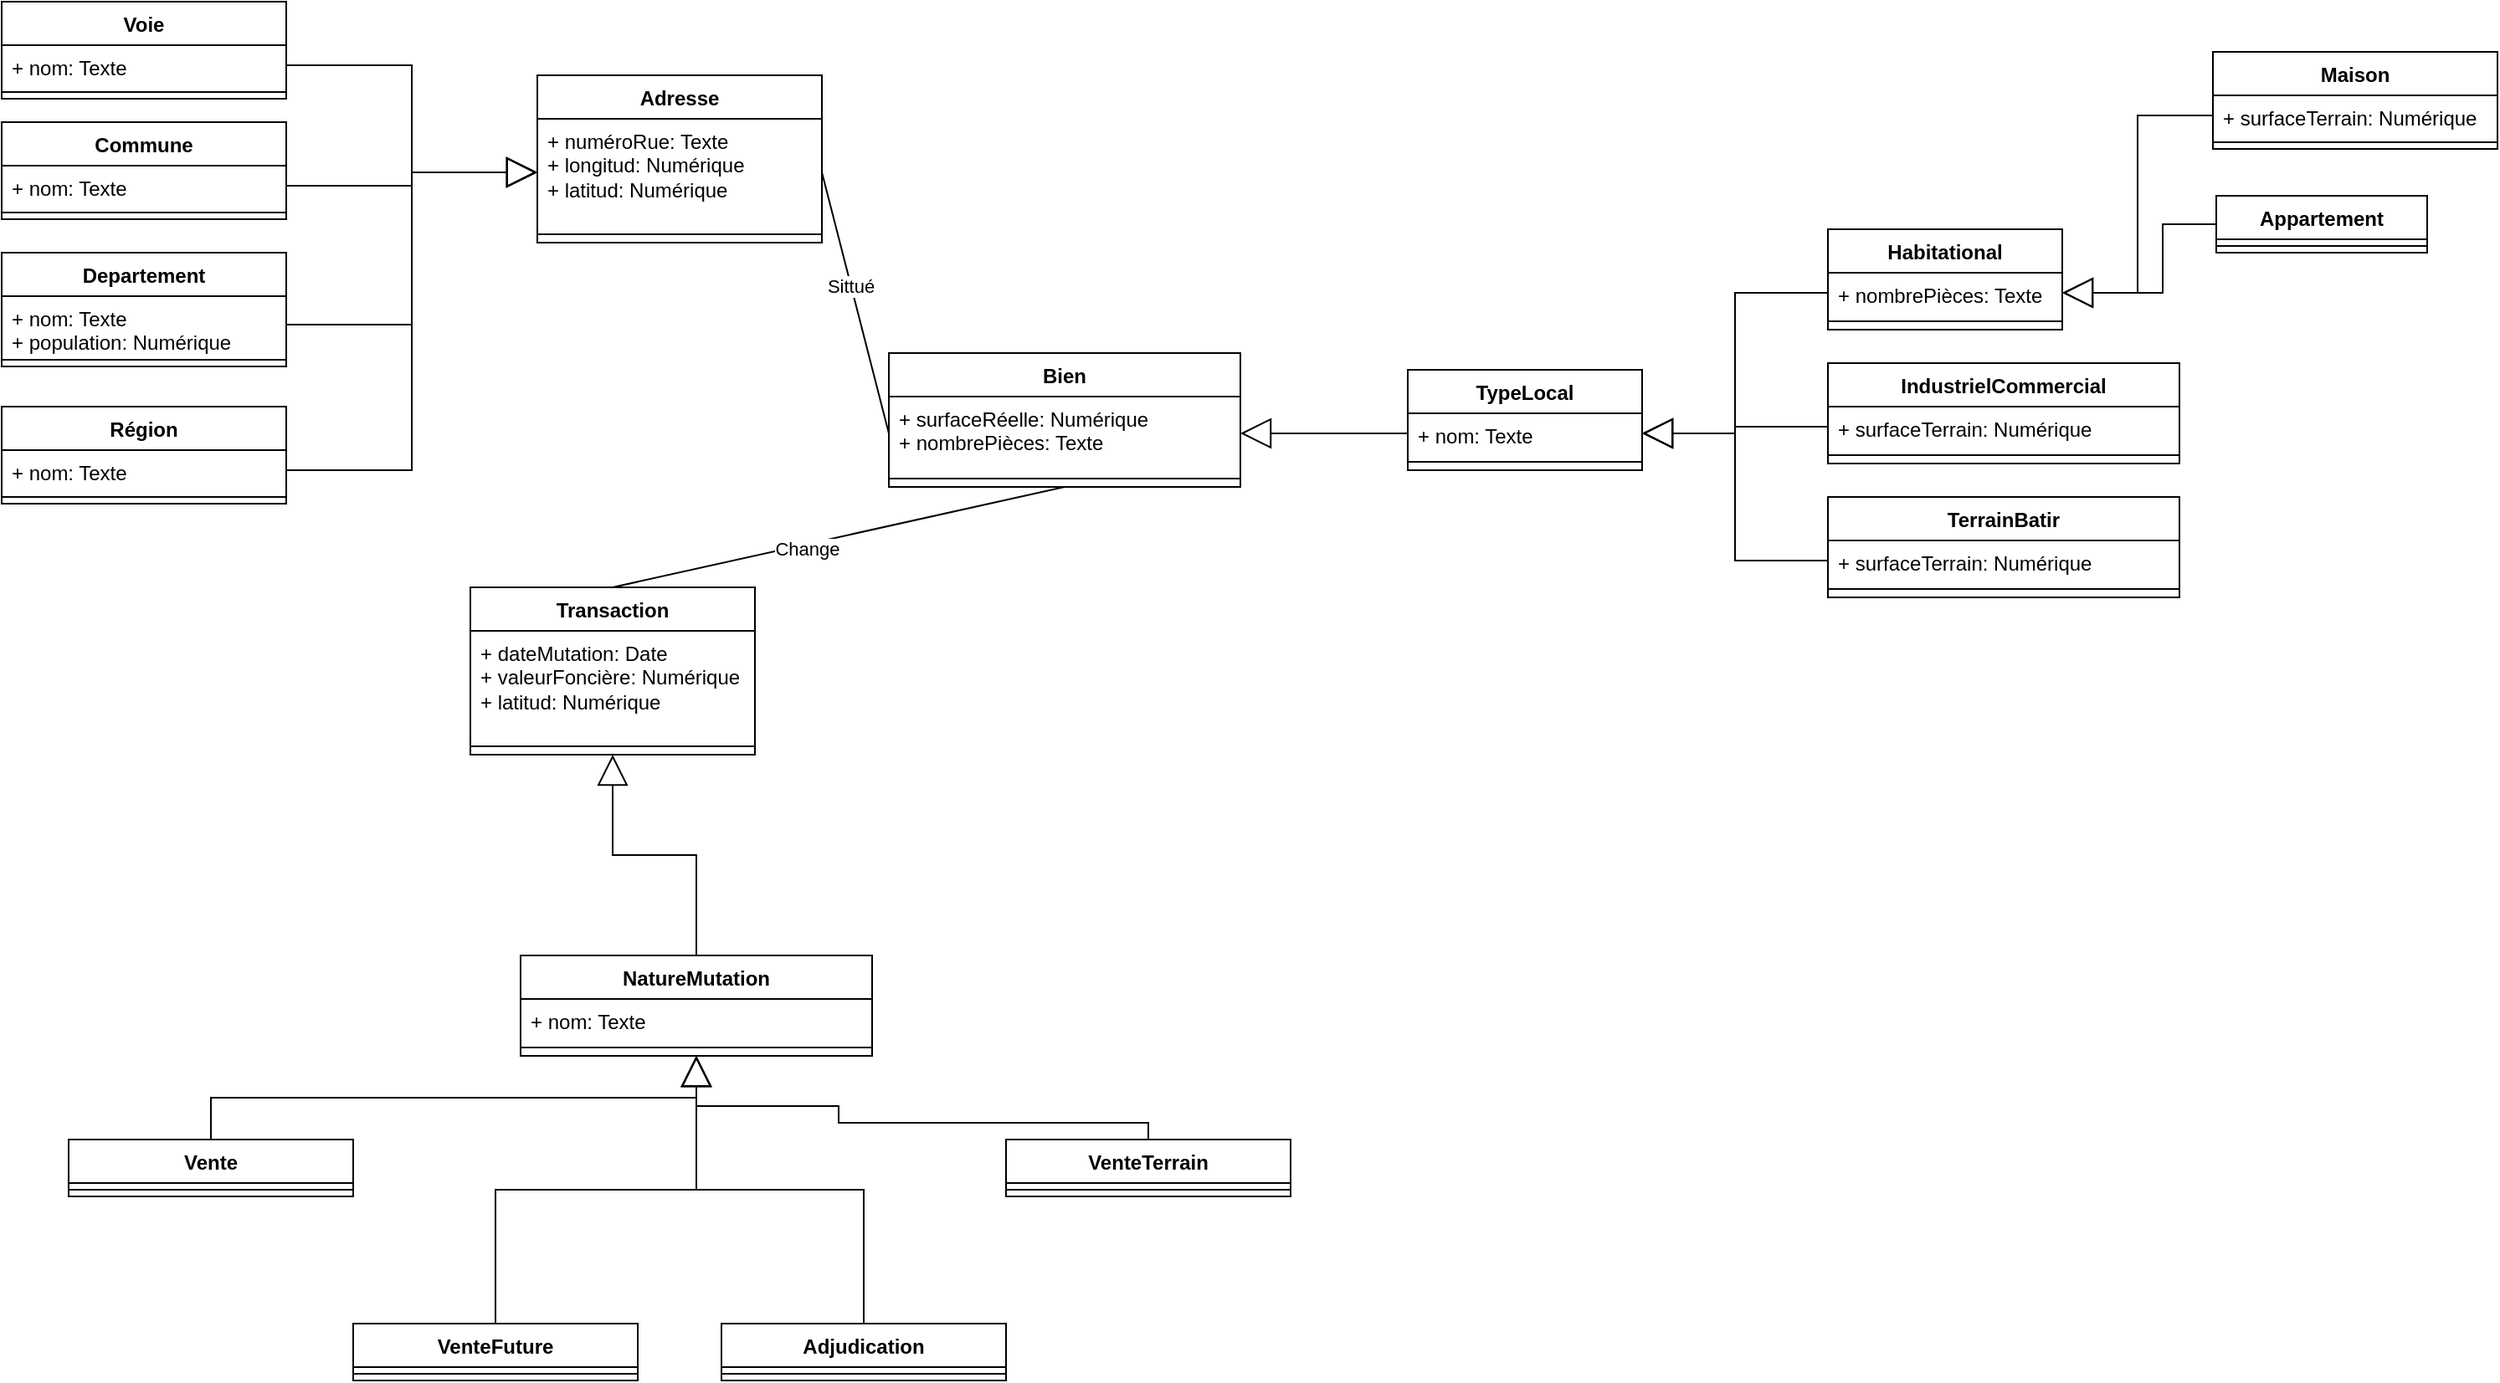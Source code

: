 <mxfile version="21.0.4" type="github">
  <diagram id="C5RBs43oDa-KdzZeNtuy" name="Page-1">
    <mxGraphModel dx="2802" dy="1067" grid="1" gridSize="10" guides="1" tooltips="1" connect="1" arrows="1" fold="1" page="1" pageScale="1" pageWidth="827" pageHeight="1169" math="0" shadow="0">
      <root>
        <mxCell id="WIyWlLk6GJQsqaUBKTNV-0" />
        <mxCell id="WIyWlLk6GJQsqaUBKTNV-1" parent="WIyWlLk6GJQsqaUBKTNV-0" />
        <mxCell id="zvFiyfZQ2bwcgoLFCZvI-0" value="Bien" style="swimlane;fontStyle=1;align=center;verticalAlign=top;childLayout=stackLayout;horizontal=1;startSize=26;horizontalStack=0;resizeParent=1;resizeParentMax=0;resizeLast=0;collapsible=1;marginBottom=0;whiteSpace=wrap;html=1;" vertex="1" parent="WIyWlLk6GJQsqaUBKTNV-1">
          <mxGeometry x="480" y="300" width="210" height="80" as="geometry" />
        </mxCell>
        <mxCell id="zvFiyfZQ2bwcgoLFCZvI-1" value="&lt;div&gt;+ surfaceRéelle: Numérique&lt;/div&gt;&lt;div&gt;+ nombrePièces: Texte&lt;br&gt;&lt;/div&gt;" style="text;strokeColor=none;fillColor=none;align=left;verticalAlign=top;spacingLeft=4;spacingRight=4;overflow=hidden;rotatable=0;points=[[0,0.5],[1,0.5]];portConstraint=eastwest;whiteSpace=wrap;html=1;" vertex="1" parent="zvFiyfZQ2bwcgoLFCZvI-0">
          <mxGeometry y="26" width="210" height="44" as="geometry" />
        </mxCell>
        <mxCell id="zvFiyfZQ2bwcgoLFCZvI-2" value="" style="line;strokeWidth=1;fillColor=none;align=left;verticalAlign=middle;spacingTop=-1;spacingLeft=3;spacingRight=3;rotatable=0;labelPosition=right;points=[];portConstraint=eastwest;strokeColor=inherit;" vertex="1" parent="zvFiyfZQ2bwcgoLFCZvI-0">
          <mxGeometry y="70" width="210" height="10" as="geometry" />
        </mxCell>
        <mxCell id="zvFiyfZQ2bwcgoLFCZvI-20" value="IndustrielCommercial" style="swimlane;fontStyle=1;align=center;verticalAlign=top;childLayout=stackLayout;horizontal=1;startSize=26;horizontalStack=0;resizeParent=1;resizeParentMax=0;resizeLast=0;collapsible=1;marginBottom=0;whiteSpace=wrap;html=1;" vertex="1" parent="WIyWlLk6GJQsqaUBKTNV-1">
          <mxGeometry x="1041" y="306" width="210" height="60" as="geometry" />
        </mxCell>
        <mxCell id="zvFiyfZQ2bwcgoLFCZvI-21" value="&lt;div&gt;+ surfaceTerrain: Numérique&lt;/div&gt;&lt;div&gt;&lt;br&gt;&lt;/div&gt;&lt;div&gt;&lt;br&gt;&lt;br&gt;&lt;/div&gt;" style="text;strokeColor=none;fillColor=none;align=left;verticalAlign=top;spacingLeft=4;spacingRight=4;overflow=hidden;rotatable=0;points=[[0,0.5],[1,0.5]];portConstraint=eastwest;whiteSpace=wrap;html=1;" vertex="1" parent="zvFiyfZQ2bwcgoLFCZvI-20">
          <mxGeometry y="26" width="210" height="24" as="geometry" />
        </mxCell>
        <mxCell id="zvFiyfZQ2bwcgoLFCZvI-22" value="" style="line;strokeWidth=1;fillColor=none;align=left;verticalAlign=middle;spacingTop=-1;spacingLeft=3;spacingRight=3;rotatable=0;labelPosition=right;points=[];portConstraint=eastwest;strokeColor=inherit;" vertex="1" parent="zvFiyfZQ2bwcgoLFCZvI-20">
          <mxGeometry y="50" width="210" height="10" as="geometry" />
        </mxCell>
        <mxCell id="zvFiyfZQ2bwcgoLFCZvI-23" value="Habitational" style="swimlane;fontStyle=1;align=center;verticalAlign=top;childLayout=stackLayout;horizontal=1;startSize=26;horizontalStack=0;resizeParent=1;resizeParentMax=0;resizeLast=0;collapsible=1;marginBottom=0;whiteSpace=wrap;html=1;" vertex="1" parent="WIyWlLk6GJQsqaUBKTNV-1">
          <mxGeometry x="1041" y="226" width="140" height="60" as="geometry" />
        </mxCell>
        <mxCell id="zvFiyfZQ2bwcgoLFCZvI-24" value="+ nombrePièces: Texte" style="text;strokeColor=none;fillColor=none;align=left;verticalAlign=top;spacingLeft=4;spacingRight=4;overflow=hidden;rotatable=0;points=[[0,0.5],[1,0.5]];portConstraint=eastwest;whiteSpace=wrap;html=1;" vertex="1" parent="zvFiyfZQ2bwcgoLFCZvI-23">
          <mxGeometry y="26" width="140" height="24" as="geometry" />
        </mxCell>
        <mxCell id="zvFiyfZQ2bwcgoLFCZvI-25" value="" style="line;strokeWidth=1;fillColor=none;align=left;verticalAlign=middle;spacingTop=-1;spacingLeft=3;spacingRight=3;rotatable=0;labelPosition=right;points=[];portConstraint=eastwest;strokeColor=inherit;" vertex="1" parent="zvFiyfZQ2bwcgoLFCZvI-23">
          <mxGeometry y="50" width="140" height="10" as="geometry" />
        </mxCell>
        <mxCell id="zvFiyfZQ2bwcgoLFCZvI-26" value="Appartement" style="swimlane;fontStyle=1;align=center;verticalAlign=top;childLayout=stackLayout;horizontal=1;startSize=26;horizontalStack=0;resizeParent=1;resizeParentMax=0;resizeLast=0;collapsible=1;marginBottom=0;whiteSpace=wrap;html=1;" vertex="1" parent="WIyWlLk6GJQsqaUBKTNV-1">
          <mxGeometry x="1273" y="206" width="126" height="34" as="geometry" />
        </mxCell>
        <mxCell id="zvFiyfZQ2bwcgoLFCZvI-28" value="" style="line;strokeWidth=1;fillColor=none;align=left;verticalAlign=middle;spacingTop=-1;spacingLeft=3;spacingRight=3;rotatable=0;labelPosition=right;points=[];portConstraint=eastwest;strokeColor=inherit;" vertex="1" parent="zvFiyfZQ2bwcgoLFCZvI-26">
          <mxGeometry y="26" width="126" height="8" as="geometry" />
        </mxCell>
        <mxCell id="zvFiyfZQ2bwcgoLFCZvI-33" value="Adresse" style="swimlane;fontStyle=1;align=center;verticalAlign=top;childLayout=stackLayout;horizontal=1;startSize=26;horizontalStack=0;resizeParent=1;resizeParentMax=0;resizeLast=0;collapsible=1;marginBottom=0;whiteSpace=wrap;html=1;" vertex="1" parent="WIyWlLk6GJQsqaUBKTNV-1">
          <mxGeometry x="270" y="134" width="170" height="100" as="geometry" />
        </mxCell>
        <mxCell id="zvFiyfZQ2bwcgoLFCZvI-34" value="&lt;div&gt;+ numéroRue: Texte&lt;br&gt;&lt;/div&gt;&lt;div&gt;+ longitud: Numérique&lt;/div&gt;&lt;div&gt;+ latitud: Numérique&lt;br&gt;&lt;/div&gt;" style="text;strokeColor=none;fillColor=none;align=left;verticalAlign=top;spacingLeft=4;spacingRight=4;overflow=hidden;rotatable=0;points=[[0,0.5],[1,0.5]];portConstraint=eastwest;whiteSpace=wrap;html=1;" vertex="1" parent="zvFiyfZQ2bwcgoLFCZvI-33">
          <mxGeometry y="26" width="170" height="64" as="geometry" />
        </mxCell>
        <mxCell id="zvFiyfZQ2bwcgoLFCZvI-35" value="" style="line;strokeWidth=1;fillColor=none;align=left;verticalAlign=middle;spacingTop=-1;spacingLeft=3;spacingRight=3;rotatable=0;labelPosition=right;points=[];portConstraint=eastwest;strokeColor=inherit;" vertex="1" parent="zvFiyfZQ2bwcgoLFCZvI-33">
          <mxGeometry y="90" width="170" height="10" as="geometry" />
        </mxCell>
        <mxCell id="zvFiyfZQ2bwcgoLFCZvI-36" value="NatureMutation" style="swimlane;fontStyle=1;align=center;verticalAlign=top;childLayout=stackLayout;horizontal=1;startSize=26;horizontalStack=0;resizeParent=1;resizeParentMax=0;resizeLast=0;collapsible=1;marginBottom=0;whiteSpace=wrap;html=1;" vertex="1" parent="WIyWlLk6GJQsqaUBKTNV-1">
          <mxGeometry x="260" y="660" width="210" height="60" as="geometry" />
        </mxCell>
        <mxCell id="zvFiyfZQ2bwcgoLFCZvI-37" value="&lt;div&gt;+ nom: Texte&lt;br&gt;&lt;/div&gt;&lt;div&gt;&lt;br&gt;&lt;/div&gt;&lt;div&gt;&lt;br&gt;&lt;br&gt;&lt;/div&gt;" style="text;strokeColor=none;fillColor=none;align=left;verticalAlign=top;spacingLeft=4;spacingRight=4;overflow=hidden;rotatable=0;points=[[0,0.5],[1,0.5]];portConstraint=eastwest;whiteSpace=wrap;html=1;" vertex="1" parent="zvFiyfZQ2bwcgoLFCZvI-36">
          <mxGeometry y="26" width="210" height="24" as="geometry" />
        </mxCell>
        <mxCell id="zvFiyfZQ2bwcgoLFCZvI-38" value="" style="line;strokeWidth=1;fillColor=none;align=left;verticalAlign=middle;spacingTop=-1;spacingLeft=3;spacingRight=3;rotatable=0;labelPosition=right;points=[];portConstraint=eastwest;strokeColor=inherit;" vertex="1" parent="zvFiyfZQ2bwcgoLFCZvI-36">
          <mxGeometry y="50" width="210" height="10" as="geometry" />
        </mxCell>
        <mxCell id="zvFiyfZQ2bwcgoLFCZvI-39" value="Commune" style="swimlane;fontStyle=1;align=center;verticalAlign=top;childLayout=stackLayout;horizontal=1;startSize=26;horizontalStack=0;resizeParent=1;resizeParentMax=0;resizeLast=0;collapsible=1;marginBottom=0;whiteSpace=wrap;html=1;" vertex="1" parent="WIyWlLk6GJQsqaUBKTNV-1">
          <mxGeometry x="-50" y="162" width="170" height="58" as="geometry" />
        </mxCell>
        <mxCell id="zvFiyfZQ2bwcgoLFCZvI-40" value="&lt;div&gt;+ nom: Texte&lt;br&gt;&lt;/div&gt;&lt;div&gt;&lt;br&gt;&lt;/div&gt;&lt;div&gt;&lt;br&gt;&lt;/div&gt;" style="text;strokeColor=none;fillColor=none;align=left;verticalAlign=top;spacingLeft=4;spacingRight=4;overflow=hidden;rotatable=0;points=[[0,0.5],[1,0.5]];portConstraint=eastwest;whiteSpace=wrap;html=1;" vertex="1" parent="zvFiyfZQ2bwcgoLFCZvI-39">
          <mxGeometry y="26" width="170" height="24" as="geometry" />
        </mxCell>
        <mxCell id="zvFiyfZQ2bwcgoLFCZvI-41" value="" style="line;strokeWidth=1;fillColor=none;align=left;verticalAlign=middle;spacingTop=-1;spacingLeft=3;spacingRight=3;rotatable=0;labelPosition=right;points=[];portConstraint=eastwest;strokeColor=inherit;" vertex="1" parent="zvFiyfZQ2bwcgoLFCZvI-39">
          <mxGeometry y="50" width="170" height="8" as="geometry" />
        </mxCell>
        <mxCell id="zvFiyfZQ2bwcgoLFCZvI-42" value="Maison" style="swimlane;fontStyle=1;align=center;verticalAlign=top;childLayout=stackLayout;horizontal=1;startSize=26;horizontalStack=0;resizeParent=1;resizeParentMax=0;resizeLast=0;collapsible=1;marginBottom=0;whiteSpace=wrap;html=1;" vertex="1" parent="WIyWlLk6GJQsqaUBKTNV-1">
          <mxGeometry x="1271" y="120" width="170" height="58" as="geometry" />
        </mxCell>
        <mxCell id="zvFiyfZQ2bwcgoLFCZvI-43" value="&lt;div&gt;+ surfaceTerrain: Numérique&lt;/div&gt;&lt;div&gt;&lt;br&gt;&lt;/div&gt;&lt;div&gt;&lt;br&gt;&lt;/div&gt;" style="text;strokeColor=none;fillColor=none;align=left;verticalAlign=top;spacingLeft=4;spacingRight=4;overflow=hidden;rotatable=0;points=[[0,0.5],[1,0.5]];portConstraint=eastwest;whiteSpace=wrap;html=1;" vertex="1" parent="zvFiyfZQ2bwcgoLFCZvI-42">
          <mxGeometry y="26" width="170" height="24" as="geometry" />
        </mxCell>
        <mxCell id="zvFiyfZQ2bwcgoLFCZvI-44" value="" style="line;strokeWidth=1;fillColor=none;align=left;verticalAlign=middle;spacingTop=-1;spacingLeft=3;spacingRight=3;rotatable=0;labelPosition=right;points=[];portConstraint=eastwest;strokeColor=inherit;" vertex="1" parent="zvFiyfZQ2bwcgoLFCZvI-42">
          <mxGeometry y="50" width="170" height="8" as="geometry" />
        </mxCell>
        <mxCell id="zvFiyfZQ2bwcgoLFCZvI-48" value="Departement" style="swimlane;fontStyle=1;align=center;verticalAlign=top;childLayout=stackLayout;horizontal=1;startSize=26;horizontalStack=0;resizeParent=1;resizeParentMax=0;resizeLast=0;collapsible=1;marginBottom=0;whiteSpace=wrap;html=1;" vertex="1" parent="WIyWlLk6GJQsqaUBKTNV-1">
          <mxGeometry x="-50" y="240" width="170" height="68" as="geometry" />
        </mxCell>
        <mxCell id="zvFiyfZQ2bwcgoLFCZvI-49" value="&lt;div&gt;+ nom: Texte&lt;/div&gt;&lt;div&gt;+ population: Numérique&lt;br&gt;&lt;/div&gt;&lt;div&gt;&lt;br&gt;&lt;/div&gt;&lt;div&gt;&lt;br&gt;&lt;/div&gt;" style="text;strokeColor=none;fillColor=none;align=left;verticalAlign=top;spacingLeft=4;spacingRight=4;overflow=hidden;rotatable=0;points=[[0,0.5],[1,0.5]];portConstraint=eastwest;whiteSpace=wrap;html=1;" vertex="1" parent="zvFiyfZQ2bwcgoLFCZvI-48">
          <mxGeometry y="26" width="170" height="34" as="geometry" />
        </mxCell>
        <mxCell id="zvFiyfZQ2bwcgoLFCZvI-50" value="" style="line;strokeWidth=1;fillColor=none;align=left;verticalAlign=middle;spacingTop=-1;spacingLeft=3;spacingRight=3;rotatable=0;labelPosition=right;points=[];portConstraint=eastwest;strokeColor=inherit;" vertex="1" parent="zvFiyfZQ2bwcgoLFCZvI-48">
          <mxGeometry y="60" width="170" height="8" as="geometry" />
        </mxCell>
        <mxCell id="zvFiyfZQ2bwcgoLFCZvI-51" value="Région" style="swimlane;fontStyle=1;align=center;verticalAlign=top;childLayout=stackLayout;horizontal=1;startSize=26;horizontalStack=0;resizeParent=1;resizeParentMax=0;resizeLast=0;collapsible=1;marginBottom=0;whiteSpace=wrap;html=1;" vertex="1" parent="WIyWlLk6GJQsqaUBKTNV-1">
          <mxGeometry x="-50" y="332" width="170" height="58" as="geometry" />
        </mxCell>
        <mxCell id="zvFiyfZQ2bwcgoLFCZvI-52" value="&lt;div&gt;+ nom: Texte&lt;br&gt;&lt;/div&gt;&lt;div&gt;&lt;br&gt;&lt;/div&gt;&lt;div&gt;&lt;br&gt;&lt;/div&gt;" style="text;strokeColor=none;fillColor=none;align=left;verticalAlign=top;spacingLeft=4;spacingRight=4;overflow=hidden;rotatable=0;points=[[0,0.5],[1,0.5]];portConstraint=eastwest;whiteSpace=wrap;html=1;" vertex="1" parent="zvFiyfZQ2bwcgoLFCZvI-51">
          <mxGeometry y="26" width="170" height="24" as="geometry" />
        </mxCell>
        <mxCell id="zvFiyfZQ2bwcgoLFCZvI-53" value="" style="line;strokeWidth=1;fillColor=none;align=left;verticalAlign=middle;spacingTop=-1;spacingLeft=3;spacingRight=3;rotatable=0;labelPosition=right;points=[];portConstraint=eastwest;strokeColor=inherit;" vertex="1" parent="zvFiyfZQ2bwcgoLFCZvI-51">
          <mxGeometry y="50" width="170" height="8" as="geometry" />
        </mxCell>
        <mxCell id="zvFiyfZQ2bwcgoLFCZvI-54" value="Voie" style="swimlane;fontStyle=1;align=center;verticalAlign=top;childLayout=stackLayout;horizontal=1;startSize=26;horizontalStack=0;resizeParent=1;resizeParentMax=0;resizeLast=0;collapsible=1;marginBottom=0;whiteSpace=wrap;html=1;" vertex="1" parent="WIyWlLk6GJQsqaUBKTNV-1">
          <mxGeometry x="-50" y="90" width="170" height="58" as="geometry" />
        </mxCell>
        <mxCell id="zvFiyfZQ2bwcgoLFCZvI-55" value="&lt;div&gt;+ nom: Texte&lt;br&gt;&lt;/div&gt;&lt;div&gt;&lt;br&gt;&lt;/div&gt;&lt;div&gt;&lt;br&gt;&lt;/div&gt;" style="text;strokeColor=none;fillColor=none;align=left;verticalAlign=top;spacingLeft=4;spacingRight=4;overflow=hidden;rotatable=0;points=[[0,0.5],[1,0.5]];portConstraint=eastwest;whiteSpace=wrap;html=1;" vertex="1" parent="zvFiyfZQ2bwcgoLFCZvI-54">
          <mxGeometry y="26" width="170" height="24" as="geometry" />
        </mxCell>
        <mxCell id="zvFiyfZQ2bwcgoLFCZvI-56" value="" style="line;strokeWidth=1;fillColor=none;align=left;verticalAlign=middle;spacingTop=-1;spacingLeft=3;spacingRight=3;rotatable=0;labelPosition=right;points=[];portConstraint=eastwest;strokeColor=inherit;" vertex="1" parent="zvFiyfZQ2bwcgoLFCZvI-54">
          <mxGeometry y="50" width="170" height="8" as="geometry" />
        </mxCell>
        <mxCell id="zvFiyfZQ2bwcgoLFCZvI-57" value="Transaction" style="swimlane;fontStyle=1;align=center;verticalAlign=top;childLayout=stackLayout;horizontal=1;startSize=26;horizontalStack=0;resizeParent=1;resizeParentMax=0;resizeLast=0;collapsible=1;marginBottom=0;whiteSpace=wrap;html=1;" vertex="1" parent="WIyWlLk6GJQsqaUBKTNV-1">
          <mxGeometry x="230" y="440" width="170" height="100" as="geometry" />
        </mxCell>
        <mxCell id="zvFiyfZQ2bwcgoLFCZvI-58" value="&lt;div&gt;+ dateMutation: Date&lt;br&gt;&lt;/div&gt;&lt;div&gt;+ valeurFoncière: Numérique&lt;br&gt;&lt;/div&gt;&lt;div&gt;+ latitud: Numérique&lt;br&gt;&lt;/div&gt;" style="text;strokeColor=none;fillColor=none;align=left;verticalAlign=top;spacingLeft=4;spacingRight=4;overflow=hidden;rotatable=0;points=[[0,0.5],[1,0.5]];portConstraint=eastwest;whiteSpace=wrap;html=1;" vertex="1" parent="zvFiyfZQ2bwcgoLFCZvI-57">
          <mxGeometry y="26" width="170" height="64" as="geometry" />
        </mxCell>
        <mxCell id="zvFiyfZQ2bwcgoLFCZvI-59" value="" style="line;strokeWidth=1;fillColor=none;align=left;verticalAlign=middle;spacingTop=-1;spacingLeft=3;spacingRight=3;rotatable=0;labelPosition=right;points=[];portConstraint=eastwest;strokeColor=inherit;" vertex="1" parent="zvFiyfZQ2bwcgoLFCZvI-57">
          <mxGeometry y="90" width="170" height="10" as="geometry" />
        </mxCell>
        <mxCell id="zvFiyfZQ2bwcgoLFCZvI-60" value="TerrainBatir" style="swimlane;fontStyle=1;align=center;verticalAlign=top;childLayout=stackLayout;horizontal=1;startSize=26;horizontalStack=0;resizeParent=1;resizeParentMax=0;resizeLast=0;collapsible=1;marginBottom=0;whiteSpace=wrap;html=1;" vertex="1" parent="WIyWlLk6GJQsqaUBKTNV-1">
          <mxGeometry x="1041" y="386" width="210" height="60" as="geometry" />
        </mxCell>
        <mxCell id="zvFiyfZQ2bwcgoLFCZvI-61" value="&lt;div&gt;+ surfaceTerrain: Numérique&lt;/div&gt;&lt;div&gt;&lt;br&gt;&lt;/div&gt;&lt;div&gt;&lt;br&gt;&lt;br&gt;&lt;/div&gt;" style="text;strokeColor=none;fillColor=none;align=left;verticalAlign=top;spacingLeft=4;spacingRight=4;overflow=hidden;rotatable=0;points=[[0,0.5],[1,0.5]];portConstraint=eastwest;whiteSpace=wrap;html=1;" vertex="1" parent="zvFiyfZQ2bwcgoLFCZvI-60">
          <mxGeometry y="26" width="210" height="24" as="geometry" />
        </mxCell>
        <mxCell id="zvFiyfZQ2bwcgoLFCZvI-62" value="" style="line;strokeWidth=1;fillColor=none;align=left;verticalAlign=middle;spacingTop=-1;spacingLeft=3;spacingRight=3;rotatable=0;labelPosition=right;points=[];portConstraint=eastwest;strokeColor=inherit;" vertex="1" parent="zvFiyfZQ2bwcgoLFCZvI-60">
          <mxGeometry y="50" width="210" height="10" as="geometry" />
        </mxCell>
        <mxCell id="zvFiyfZQ2bwcgoLFCZvI-63" value="Vente" style="swimlane;fontStyle=1;align=center;verticalAlign=top;childLayout=stackLayout;horizontal=1;startSize=26;horizontalStack=0;resizeParent=1;resizeParentMax=0;resizeLast=0;collapsible=1;marginBottom=0;whiteSpace=wrap;html=1;" vertex="1" parent="WIyWlLk6GJQsqaUBKTNV-1">
          <mxGeometry x="-10" y="770" width="170" height="34" as="geometry" />
        </mxCell>
        <mxCell id="zvFiyfZQ2bwcgoLFCZvI-65" value="" style="line;strokeWidth=1;fillColor=none;align=left;verticalAlign=middle;spacingTop=-1;spacingLeft=3;spacingRight=3;rotatable=0;labelPosition=right;points=[];portConstraint=eastwest;strokeColor=inherit;" vertex="1" parent="zvFiyfZQ2bwcgoLFCZvI-63">
          <mxGeometry y="26" width="170" height="8" as="geometry" />
        </mxCell>
        <mxCell id="zvFiyfZQ2bwcgoLFCZvI-66" value="VenteFuture" style="swimlane;fontStyle=1;align=center;verticalAlign=top;childLayout=stackLayout;horizontal=1;startSize=26;horizontalStack=0;resizeParent=1;resizeParentMax=0;resizeLast=0;collapsible=1;marginBottom=0;whiteSpace=wrap;html=1;" vertex="1" parent="WIyWlLk6GJQsqaUBKTNV-1">
          <mxGeometry x="160" y="880" width="170" height="34" as="geometry" />
        </mxCell>
        <mxCell id="zvFiyfZQ2bwcgoLFCZvI-68" value="" style="line;strokeWidth=1;fillColor=none;align=left;verticalAlign=middle;spacingTop=-1;spacingLeft=3;spacingRight=3;rotatable=0;labelPosition=right;points=[];portConstraint=eastwest;strokeColor=inherit;" vertex="1" parent="zvFiyfZQ2bwcgoLFCZvI-66">
          <mxGeometry y="26" width="170" height="8" as="geometry" />
        </mxCell>
        <mxCell id="zvFiyfZQ2bwcgoLFCZvI-69" value="Adjudication" style="swimlane;fontStyle=1;align=center;verticalAlign=top;childLayout=stackLayout;horizontal=1;startSize=26;horizontalStack=0;resizeParent=1;resizeParentMax=0;resizeLast=0;collapsible=1;marginBottom=0;whiteSpace=wrap;html=1;" vertex="1" parent="WIyWlLk6GJQsqaUBKTNV-1">
          <mxGeometry x="380" y="880" width="170" height="34" as="geometry" />
        </mxCell>
        <mxCell id="zvFiyfZQ2bwcgoLFCZvI-71" value="" style="line;strokeWidth=1;fillColor=none;align=left;verticalAlign=middle;spacingTop=-1;spacingLeft=3;spacingRight=3;rotatable=0;labelPosition=right;points=[];portConstraint=eastwest;strokeColor=inherit;" vertex="1" parent="zvFiyfZQ2bwcgoLFCZvI-69">
          <mxGeometry y="26" width="170" height="8" as="geometry" />
        </mxCell>
        <mxCell id="zvFiyfZQ2bwcgoLFCZvI-72" value="VenteTerrain" style="swimlane;fontStyle=1;align=center;verticalAlign=top;childLayout=stackLayout;horizontal=1;startSize=26;horizontalStack=0;resizeParent=1;resizeParentMax=0;resizeLast=0;collapsible=1;marginBottom=0;whiteSpace=wrap;html=1;" vertex="1" parent="WIyWlLk6GJQsqaUBKTNV-1">
          <mxGeometry x="550" y="770" width="170" height="34" as="geometry" />
        </mxCell>
        <mxCell id="zvFiyfZQ2bwcgoLFCZvI-74" value="" style="line;strokeWidth=1;fillColor=none;align=left;verticalAlign=middle;spacingTop=-1;spacingLeft=3;spacingRight=3;rotatable=0;labelPosition=right;points=[];portConstraint=eastwest;strokeColor=inherit;" vertex="1" parent="zvFiyfZQ2bwcgoLFCZvI-72">
          <mxGeometry y="26" width="170" height="8" as="geometry" />
        </mxCell>
        <mxCell id="zvFiyfZQ2bwcgoLFCZvI-76" value="&lt;div&gt;&lt;br&gt;&lt;/div&gt;&lt;div&gt;&lt;br&gt;&lt;/div&gt;" style="endArrow=block;endSize=16;endFill=0;html=1;exitX=0.5;exitY=0;exitDx=0;exitDy=0;rounded=0;edgeStyle=orthogonalEdgeStyle;entryX=0.5;entryY=1;entryDx=0;entryDy=0;" edge="1" parent="WIyWlLk6GJQsqaUBKTNV-1" source="zvFiyfZQ2bwcgoLFCZvI-63" target="zvFiyfZQ2bwcgoLFCZvI-36">
          <mxGeometry x="-0.059" y="-35" width="160" relative="1" as="geometry">
            <mxPoint x="60" y="640" as="sourcePoint" />
            <mxPoint x="280" y="730" as="targetPoint" />
            <mxPoint as="offset" />
          </mxGeometry>
        </mxCell>
        <mxCell id="zvFiyfZQ2bwcgoLFCZvI-78" value="&lt;div&gt;&lt;br&gt;&lt;/div&gt;&lt;div&gt;&lt;br&gt;&lt;/div&gt;" style="endArrow=block;endSize=16;endFill=0;html=1;exitX=0.5;exitY=0;exitDx=0;exitDy=0;entryX=0.5;entryY=1;entryDx=0;entryDy=0;rounded=0;edgeStyle=orthogonalEdgeStyle;" edge="1" parent="WIyWlLk6GJQsqaUBKTNV-1" source="zvFiyfZQ2bwcgoLFCZvI-66" target="zvFiyfZQ2bwcgoLFCZvI-36">
          <mxGeometry x="-0.059" y="-35" width="160" relative="1" as="geometry">
            <mxPoint x="85" y="780" as="sourcePoint" />
            <mxPoint x="375" y="730" as="targetPoint" />
            <mxPoint as="offset" />
          </mxGeometry>
        </mxCell>
        <mxCell id="zvFiyfZQ2bwcgoLFCZvI-79" value="&lt;div&gt;&lt;br&gt;&lt;/div&gt;&lt;div&gt;&lt;br&gt;&lt;/div&gt;" style="endArrow=block;endSize=16;endFill=0;html=1;exitX=0.5;exitY=0;exitDx=0;exitDy=0;entryX=0.5;entryY=1;entryDx=0;entryDy=0;rounded=0;edgeStyle=orthogonalEdgeStyle;" edge="1" parent="WIyWlLk6GJQsqaUBKTNV-1" source="zvFiyfZQ2bwcgoLFCZvI-69" target="zvFiyfZQ2bwcgoLFCZvI-36">
          <mxGeometry x="-0.059" y="-35" width="160" relative="1" as="geometry">
            <mxPoint x="255" y="890" as="sourcePoint" />
            <mxPoint x="385" y="740" as="targetPoint" />
            <mxPoint as="offset" />
          </mxGeometry>
        </mxCell>
        <mxCell id="zvFiyfZQ2bwcgoLFCZvI-80" value="&lt;div&gt;&lt;br&gt;&lt;/div&gt;&lt;div&gt;&lt;br&gt;&lt;/div&gt;" style="endArrow=block;endSize=16;endFill=0;html=1;exitX=0.5;exitY=0;exitDx=0;exitDy=0;entryX=0.5;entryY=1;entryDx=0;entryDy=0;rounded=0;edgeStyle=orthogonalEdgeStyle;" edge="1" parent="WIyWlLk6GJQsqaUBKTNV-1" source="zvFiyfZQ2bwcgoLFCZvI-72" target="zvFiyfZQ2bwcgoLFCZvI-36">
          <mxGeometry x="-0.059" y="-35" width="160" relative="1" as="geometry">
            <mxPoint x="475" y="890" as="sourcePoint" />
            <mxPoint x="395" y="750" as="targetPoint" />
            <mxPoint as="offset" />
            <Array as="points">
              <mxPoint x="635" y="760" />
              <mxPoint x="450" y="760" />
              <mxPoint x="450" y="750" />
              <mxPoint x="365" y="750" />
            </Array>
          </mxGeometry>
        </mxCell>
        <mxCell id="zvFiyfZQ2bwcgoLFCZvI-82" value="" style="endArrow=block;endSize=16;endFill=0;html=1;rounded=0;entryX=0.5;entryY=1;entryDx=0;entryDy=0;exitX=0.5;exitY=0;exitDx=0;exitDy=0;edgeStyle=orthogonalEdgeStyle;" edge="1" parent="WIyWlLk6GJQsqaUBKTNV-1" source="zvFiyfZQ2bwcgoLFCZvI-36" target="zvFiyfZQ2bwcgoLFCZvI-57">
          <mxGeometry width="160" relative="1" as="geometry">
            <mxPoint x="330" y="660" as="sourcePoint" />
            <mxPoint x="490" y="660" as="targetPoint" />
          </mxGeometry>
        </mxCell>
        <mxCell id="zvFiyfZQ2bwcgoLFCZvI-84" value="" style="endArrow=block;endSize=16;endFill=0;html=1;rounded=0;exitX=1;exitY=0.5;exitDx=0;exitDy=0;edgeStyle=orthogonalEdgeStyle;entryX=0;entryY=0.5;entryDx=0;entryDy=0;" edge="1" parent="WIyWlLk6GJQsqaUBKTNV-1" source="zvFiyfZQ2bwcgoLFCZvI-55" target="zvFiyfZQ2bwcgoLFCZvI-34">
          <mxGeometry width="160" relative="1" as="geometry">
            <mxPoint x="325" y="450" as="sourcePoint" />
            <mxPoint x="280" y="290" as="targetPoint" />
          </mxGeometry>
        </mxCell>
        <mxCell id="zvFiyfZQ2bwcgoLFCZvI-85" value="" style="endArrow=block;endSize=16;endFill=0;html=1;rounded=0;exitX=1;exitY=0.5;exitDx=0;exitDy=0;edgeStyle=orthogonalEdgeStyle;entryX=0;entryY=0.5;entryDx=0;entryDy=0;" edge="1" parent="WIyWlLk6GJQsqaUBKTNV-1" source="zvFiyfZQ2bwcgoLFCZvI-40" target="zvFiyfZQ2bwcgoLFCZvI-34">
          <mxGeometry width="160" relative="1" as="geometry">
            <mxPoint x="130" y="138" as="sourcePoint" />
            <mxPoint x="280" y="290" as="targetPoint" />
          </mxGeometry>
        </mxCell>
        <mxCell id="zvFiyfZQ2bwcgoLFCZvI-88" value="" style="endArrow=block;endSize=16;endFill=0;html=1;rounded=0;exitX=1;exitY=0.5;exitDx=0;exitDy=0;edgeStyle=orthogonalEdgeStyle;entryX=0;entryY=0.5;entryDx=0;entryDy=0;" edge="1" parent="WIyWlLk6GJQsqaUBKTNV-1" source="zvFiyfZQ2bwcgoLFCZvI-49" target="zvFiyfZQ2bwcgoLFCZvI-34">
          <mxGeometry width="160" relative="1" as="geometry">
            <mxPoint x="330" y="480" as="sourcePoint" />
            <mxPoint x="180" y="300" as="targetPoint" />
          </mxGeometry>
        </mxCell>
        <mxCell id="zvFiyfZQ2bwcgoLFCZvI-89" value="" style="endArrow=block;endSize=16;endFill=0;html=1;rounded=0;exitX=1;exitY=0.5;exitDx=0;exitDy=0;entryX=0;entryY=0.5;entryDx=0;entryDy=0;edgeStyle=orthogonalEdgeStyle;" edge="1" parent="WIyWlLk6GJQsqaUBKTNV-1" source="zvFiyfZQ2bwcgoLFCZvI-52" target="zvFiyfZQ2bwcgoLFCZvI-34">
          <mxGeometry width="160" relative="1" as="geometry">
            <mxPoint x="340" y="370" as="sourcePoint" />
            <mxPoint x="500" y="370" as="targetPoint" />
          </mxGeometry>
        </mxCell>
        <mxCell id="zvFiyfZQ2bwcgoLFCZvI-91" value="" style="endArrow=block;endSize=16;endFill=0;html=1;rounded=0;exitX=0;exitY=0.5;exitDx=0;exitDy=0;edgeStyle=orthogonalEdgeStyle;entryX=1;entryY=0.5;entryDx=0;entryDy=0;" edge="1" parent="WIyWlLk6GJQsqaUBKTNV-1" source="zvFiyfZQ2bwcgoLFCZvI-24" target="zvFiyfZQ2bwcgoLFCZvI-105">
          <mxGeometry x="0.117" y="15" width="160" relative="1" as="geometry">
            <mxPoint x="460" y="308" as="sourcePoint" />
            <mxPoint x="660" y="348" as="targetPoint" />
            <mxPoint as="offset" />
          </mxGeometry>
        </mxCell>
        <mxCell id="zvFiyfZQ2bwcgoLFCZvI-92" value="" style="endArrow=block;endSize=16;endFill=0;html=1;rounded=0;exitX=0;exitY=0.5;exitDx=0;exitDy=0;edgeStyle=orthogonalEdgeStyle;entryX=1;entryY=0.5;entryDx=0;entryDy=0;" edge="1" parent="WIyWlLk6GJQsqaUBKTNV-1" source="zvFiyfZQ2bwcgoLFCZvI-21" target="zvFiyfZQ2bwcgoLFCZvI-105">
          <mxGeometry x="0.117" y="15" width="160" relative="1" as="geometry">
            <mxPoint x="810" y="210" as="sourcePoint" />
            <mxPoint x="660" y="348" as="targetPoint" />
            <mxPoint as="offset" />
          </mxGeometry>
        </mxCell>
        <mxCell id="zvFiyfZQ2bwcgoLFCZvI-93" value="" style="endArrow=block;endSize=16;endFill=0;html=1;rounded=0;exitX=0;exitY=0.5;exitDx=0;exitDy=0;edgeStyle=orthogonalEdgeStyle;entryX=1;entryY=0.5;entryDx=0;entryDy=0;" edge="1" parent="WIyWlLk6GJQsqaUBKTNV-1" source="zvFiyfZQ2bwcgoLFCZvI-61" target="zvFiyfZQ2bwcgoLFCZvI-105">
          <mxGeometry x="0.117" y="15" width="160" relative="1" as="geometry">
            <mxPoint x="980" y="520" as="sourcePoint" />
            <mxPoint x="660" y="348" as="targetPoint" />
            <mxPoint as="offset" />
          </mxGeometry>
        </mxCell>
        <mxCell id="zvFiyfZQ2bwcgoLFCZvI-94" value="" style="endArrow=block;endSize=16;endFill=0;html=1;rounded=0;exitX=0;exitY=0.5;exitDx=0;exitDy=0;edgeStyle=orthogonalEdgeStyle;entryX=1;entryY=0.5;entryDx=0;entryDy=0;" edge="1" parent="WIyWlLk6GJQsqaUBKTNV-1" source="zvFiyfZQ2bwcgoLFCZvI-43" target="zvFiyfZQ2bwcgoLFCZvI-24">
          <mxGeometry x="0.117" y="15" width="160" relative="1" as="geometry">
            <mxPoint x="1041" y="133.33" as="sourcePoint" />
            <mxPoint x="811" y="133.33" as="targetPoint" />
            <mxPoint as="offset" />
          </mxGeometry>
        </mxCell>
        <mxCell id="zvFiyfZQ2bwcgoLFCZvI-95" value="" style="endArrow=block;endSize=16;endFill=0;html=1;rounded=0;exitX=0;exitY=0.5;exitDx=0;exitDy=0;edgeStyle=orthogonalEdgeStyle;entryX=1;entryY=0.5;entryDx=0;entryDy=0;" edge="1" parent="WIyWlLk6GJQsqaUBKTNV-1" source="zvFiyfZQ2bwcgoLFCZvI-26" target="zvFiyfZQ2bwcgoLFCZvI-24">
          <mxGeometry x="0.117" y="15" width="160" relative="1" as="geometry">
            <mxPoint x="1281" y="168" as="sourcePoint" />
            <mxPoint x="1191" y="274" as="targetPoint" />
            <mxPoint as="offset" />
            <Array as="points">
              <mxPoint x="1241" y="223" />
              <mxPoint x="1241" y="264" />
            </Array>
          </mxGeometry>
        </mxCell>
        <mxCell id="zvFiyfZQ2bwcgoLFCZvI-96" value="" style="endArrow=none;html=1;rounded=0;entryX=1;entryY=0.5;entryDx=0;entryDy=0;exitX=0;exitY=0.5;exitDx=0;exitDy=0;" edge="1" parent="WIyWlLk6GJQsqaUBKTNV-1" source="zvFiyfZQ2bwcgoLFCZvI-1" target="zvFiyfZQ2bwcgoLFCZvI-34">
          <mxGeometry width="50" height="50" relative="1" as="geometry">
            <mxPoint x="820" y="590" as="sourcePoint" />
            <mxPoint x="870" y="540" as="targetPoint" />
          </mxGeometry>
        </mxCell>
        <mxCell id="zvFiyfZQ2bwcgoLFCZvI-98" value="Sittué" style="edgeLabel;html=1;align=center;verticalAlign=middle;resizable=0;points=[];" vertex="1" connectable="0" parent="zvFiyfZQ2bwcgoLFCZvI-96">
          <mxGeometry x="0.135" relative="1" as="geometry">
            <mxPoint x="-1" as="offset" />
          </mxGeometry>
        </mxCell>
        <mxCell id="zvFiyfZQ2bwcgoLFCZvI-99" value="" style="endArrow=none;html=1;rounded=0;entryX=0.5;entryY=1;entryDx=0;entryDy=0;exitX=0.5;exitY=0;exitDx=0;exitDy=0;" edge="1" parent="WIyWlLk6GJQsqaUBKTNV-1" source="zvFiyfZQ2bwcgoLFCZvI-57" target="zvFiyfZQ2bwcgoLFCZvI-0">
          <mxGeometry width="50" height="50" relative="1" as="geometry">
            <mxPoint x="820" y="590" as="sourcePoint" />
            <mxPoint x="870" y="540" as="targetPoint" />
          </mxGeometry>
        </mxCell>
        <mxCell id="zvFiyfZQ2bwcgoLFCZvI-100" value="Change" style="edgeLabel;html=1;align=center;verticalAlign=middle;resizable=0;points=[];" vertex="1" connectable="0" parent="zvFiyfZQ2bwcgoLFCZvI-99">
          <mxGeometry x="-0.148" y="-2" relative="1" as="geometry">
            <mxPoint as="offset" />
          </mxGeometry>
        </mxCell>
        <mxCell id="zvFiyfZQ2bwcgoLFCZvI-104" value="TypeLocal" style="swimlane;fontStyle=1;align=center;verticalAlign=top;childLayout=stackLayout;horizontal=1;startSize=26;horizontalStack=0;resizeParent=1;resizeParentMax=0;resizeLast=0;collapsible=1;marginBottom=0;whiteSpace=wrap;html=1;" vertex="1" parent="WIyWlLk6GJQsqaUBKTNV-1">
          <mxGeometry x="790" y="310" width="140" height="60" as="geometry" />
        </mxCell>
        <mxCell id="zvFiyfZQ2bwcgoLFCZvI-105" value="+ nom: Texte" style="text;strokeColor=none;fillColor=none;align=left;verticalAlign=top;spacingLeft=4;spacingRight=4;overflow=hidden;rotatable=0;points=[[0,0.5],[1,0.5]];portConstraint=eastwest;whiteSpace=wrap;html=1;" vertex="1" parent="zvFiyfZQ2bwcgoLFCZvI-104">
          <mxGeometry y="26" width="140" height="24" as="geometry" />
        </mxCell>
        <mxCell id="zvFiyfZQ2bwcgoLFCZvI-106" value="" style="line;strokeWidth=1;fillColor=none;align=left;verticalAlign=middle;spacingTop=-1;spacingLeft=3;spacingRight=3;rotatable=0;labelPosition=right;points=[];portConstraint=eastwest;strokeColor=inherit;" vertex="1" parent="zvFiyfZQ2bwcgoLFCZvI-104">
          <mxGeometry y="50" width="140" height="10" as="geometry" />
        </mxCell>
        <mxCell id="zvFiyfZQ2bwcgoLFCZvI-107" value="" style="endArrow=block;endSize=16;endFill=0;html=1;rounded=0;exitX=0;exitY=0.5;exitDx=0;exitDy=0;edgeStyle=orthogonalEdgeStyle;entryX=1;entryY=0.5;entryDx=0;entryDy=0;" edge="1" parent="WIyWlLk6GJQsqaUBKTNV-1" source="zvFiyfZQ2bwcgoLFCZvI-105" target="zvFiyfZQ2bwcgoLFCZvI-1">
          <mxGeometry x="0.117" y="15" width="160" relative="1" as="geometry">
            <mxPoint x="1051" y="434" as="sourcePoint" />
            <mxPoint x="890" y="358" as="targetPoint" />
            <mxPoint as="offset" />
          </mxGeometry>
        </mxCell>
      </root>
    </mxGraphModel>
  </diagram>
</mxfile>
